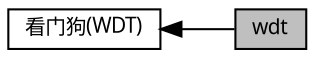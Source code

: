 digraph "wdt"
{
  edge [fontname="黑体",fontsize="10",labelfontname="黑体",labelfontsize="10"];
  node [fontname="黑体",fontsize="10",shape=record];
  rankdir=LR;
  Node1 [label="看门狗(WDT)",height=0.2,width=0.4,color="black", fillcolor="white", style="filled",URL="$group__am__demo__wwdt__all.html",tooltip="所有的看门狗相关例程 "];
  Node0 [label="wdt",height=0.2,width=0.4,color="black", fillcolor="grey75", style="filled", fontcolor="black"];
  Node1->Node0 [shape=plaintext, dir="back", style="solid"];
}
